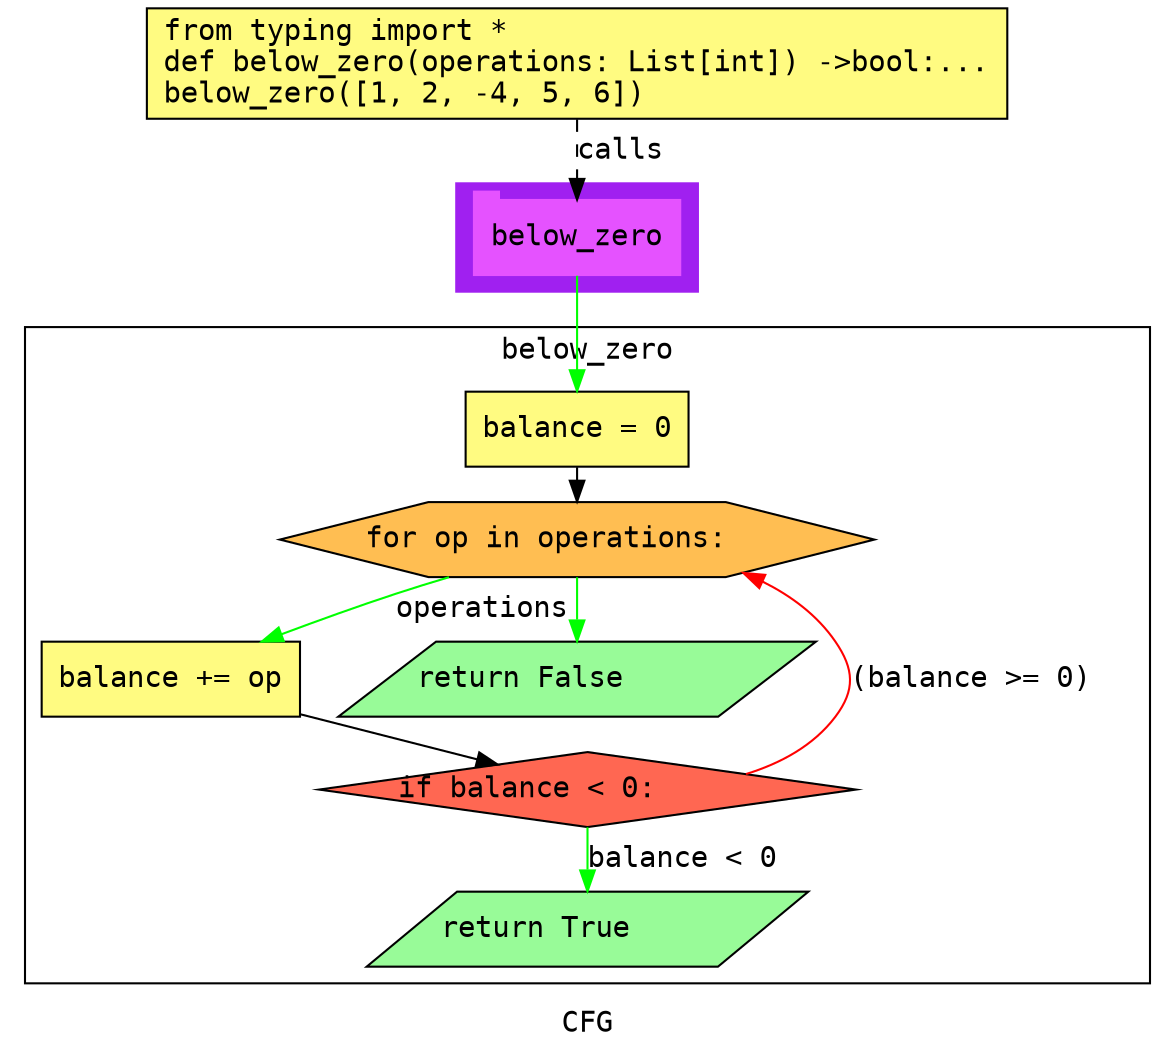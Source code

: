 digraph cluster216CFG {
	graph [bb="0,0,548,499",
		compound=True,
		fontname="DejaVu Sans Mono",
		label=CFG,
		lheight=0.21,
		lp="274,11.5",
		lwidth=0.35,
		pack=False,
		rankdir=TB,
		ranksep=0.02
	];
	node [fontname="DejaVu Sans Mono",
		label="\N"
	];
	edge [fontname="DejaVu Sans Mono"];
	subgraph cluster_1 {
		graph [bb="211,363,327,415",
			color=purple,
			compound=true,
			fontname="DejaVu Sans Mono",
			label="",
			rankdir=TB,
			ranksep=0.02,
			shape=tab,
			style=filled
		];
		node [fontname="DejaVu Sans Mono"];
		edge [fontname="DejaVu Sans Mono"];
		13	[color="#E552FF",
			height=0.5,
			label=below_zero,
			linenum="[14]",
			pos="269,389",
			shape=tab,
			style=filled,
			width=1.375];
	}
	subgraph cluster2below_zero {
		graph [bb="8,31,540,346",
			compound=True,
			fontname="DejaVu Sans Mono",
			label=below_zero,
			lheight=0.21,
			lp="274,334.5",
			lwidth=1.15,
			pack=False,
			rankdir=TB,
			ranksep=0.02
		];
		node [fontname="DejaVu Sans Mono"];
		edge [fontname="DejaVu Sans Mono"];
		3	[fillcolor="#FFFB81",
			height=0.5,
			label="balance = 0\l",
			linenum="[5]",
			pos="269,297",
			shape=rectangle,
			style="filled,solid",
			width=1.4861];
		4	[fillcolor="#FFBE52",
			height=0.5,
			label="for op in operations:\l",
			linenum="[7]",
			pos="269,244",
			shape=hexagon,
			style="filled,solid",
			width=3.9609];
		3 -> 4	[color=black,
			pos="e,269,262.25 269,278.73 269,276.66 269,274.5 269,272.32"];
		5	[fillcolor="#FFFB81",
			height=0.5,
			label="balance += op\l",
			linenum="[8]",
			pos="78,177",
			shape=rectangle,
			style="filled,solid",
			width=1.7222];
		4 -> 5	[color=green,
			label=operations,
			lp="223.5,210.5",
			pos="e,119.95,195.09 207.01,225.91 198.57,223.37 190.05,220.7 182,218 164.75,212.22 146.14,205.28 129.5,198.83"];
		6	[fillcolor="#98fb98",
			height=0.5,
			label="return False\l",
			linenum="[12]",
			pos="269,177",
			shape=parallelogram,
			style="filled,solid",
			width=3.0706];
		4 -> 6	[color=green,
			pos="e,269,195.19 269,225.92 269,219.7 269,212.5 269,205.6"];
		7	[fillcolor="#FF6752",
			height=0.5,
			label="if balance < 0:\l",
			linenum="[9]",
			pos="274,124",
			shape=diamond,
			style="filled,solid",
			width=3.5745];
		5 -> 7	[color=black,
			pos="e,231.29,136.11 140.02,159.86 166.25,153.04 196.49,145.17 221.59,138.64"];
		7 -> 4	[color=red,
			label="(balance >= 0)",
			lp="453,177",
			pos="e,346.28,227.47 347,131.82 363.31,136.92 378.78,145.32 389,159 398.58,171.82 397.97,181.75 389,195 380.72,207.23 368.77,216.34 355.58,\
223.13"];
		8	[fillcolor="#98fb98",
			height=0.5,
			label="return True\l",
			linenum="[10]",
			pos="274,57",
			shape=parallelogram,
			style="filled,solid",
			width=2.8323];
		7 -> 8	[color=green,
			label="balance < 0",
			lp="319.5,90.5",
			pos="e,274,75.19 274,105.92 274,99.702 274,92.5 274,85.6"];
	}
	1	[fillcolor="#FFFB81",
		height=0.73611,
		label="from typing import *\ldef below_zero(operations: List[int]) ->bool:...\lbelow_zero([1, 2, -4, 5, 6])\l",
		linenum="[1]",
		pos="269,472.5",
		shape=rectangle,
		style="filled,solid",
		width=5.7361];
	1 -> 13	[label=calls,
		lp="290,430.5",
		pos="e,269,407.13 269,445.71 269,436.66 269,426.47 269,417.3",
		style=dashed];
	13 -> 3	[color=green,
		pos="e,269,315.3 269,370.65 269,357.82 269,340.11 269,325.38"];
}
